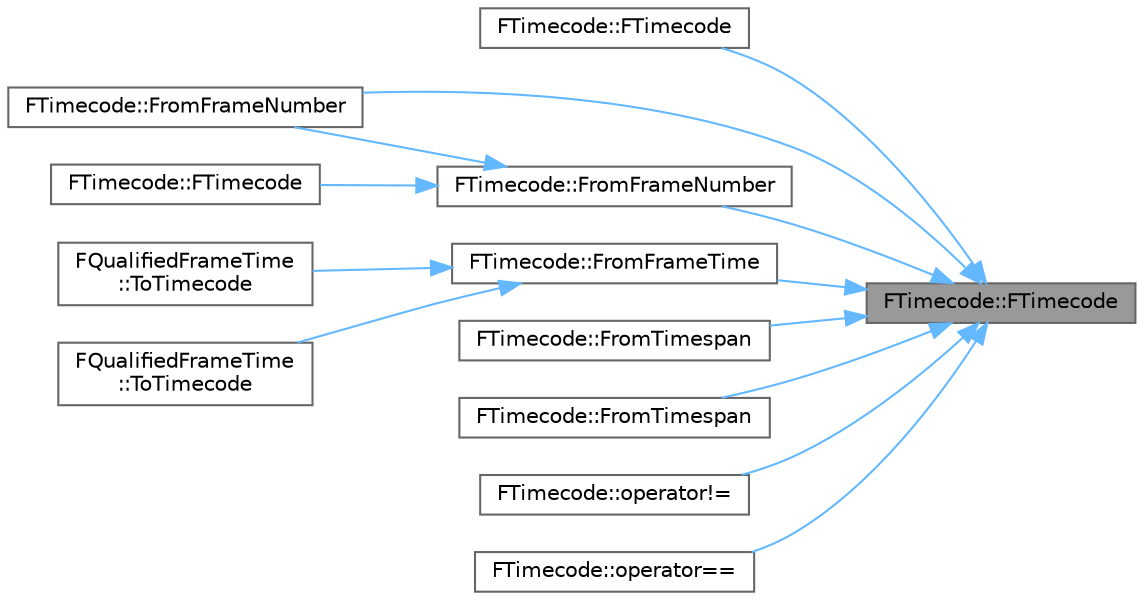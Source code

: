 digraph "FTimecode::FTimecode"
{
 // INTERACTIVE_SVG=YES
 // LATEX_PDF_SIZE
  bgcolor="transparent";
  edge [fontname=Helvetica,fontsize=10,labelfontname=Helvetica,labelfontsize=10];
  node [fontname=Helvetica,fontsize=10,shape=box,height=0.2,width=0.4];
  rankdir="RL";
  Node1 [id="Node000001",label="FTimecode::FTimecode",height=0.2,width=0.4,color="gray40", fillcolor="grey60", style="filled", fontcolor="black",tooltip="Default construction for UObject purposes."];
  Node1 -> Node2 [id="edge1_Node000001_Node000002",dir="back",color="steelblue1",style="solid",tooltip=" "];
  Node2 [id="Node000002",label="FTimecode::FTimecode",height=0.2,width=0.4,color="grey40", fillcolor="white", style="filled",URL="$da/d69/structFTimecode.html#a162e26d67d937d57a6f16dc78d16eca9",tooltip="User construction from a time in seconds."];
  Node1 -> Node3 [id="edge2_Node000001_Node000003",dir="back",color="steelblue1",style="solid",tooltip=" "];
  Node3 [id="Node000003",label="FTimecode::FromFrameNumber",height=0.2,width=0.4,color="grey40", fillcolor="white", style="filled",URL="$da/d69/structFTimecode.html#a25214cb7d8d27a1cd2cec9df33074e45",tooltip="Create a FTimecode from a specific frame number at the given frame rate."];
  Node1 -> Node4 [id="edge3_Node000001_Node000004",dir="back",color="steelblue1",style="solid",tooltip=" "];
  Node4 [id="Node000004",label="FTimecode::FromFrameNumber",height=0.2,width=0.4,color="grey40", fillcolor="white", style="filled",URL="$da/d69/structFTimecode.html#abc0b2f2f171951feeaf393c8c071553d",tooltip="Create a FTimecode from a specific frame number at the given frame rate."];
  Node4 -> Node5 [id="edge4_Node000004_Node000005",dir="back",color="steelblue1",style="solid",tooltip=" "];
  Node5 [id="Node000005",label="FTimecode::FTimecode",height=0.2,width=0.4,color="grey40", fillcolor="white", style="filled",URL="$da/d69/structFTimecode.html#ac4ddf92ea080b5e7aed4797baf9072d4",tooltip="User construction from a time in seconds."];
  Node4 -> Node3 [id="edge5_Node000004_Node000003",dir="back",color="steelblue1",style="solid",tooltip=" "];
  Node1 -> Node6 [id="edge6_Node000001_Node000006",dir="back",color="steelblue1",style="solid",tooltip=" "];
  Node6 [id="Node000006",label="FTimecode::FromFrameTime",height=0.2,width=0.4,color="grey40", fillcolor="white", style="filled",URL="$da/d69/structFTimecode.html#a5fe776c8ded64d71c5f37b6143debd6d",tooltip="Create a FTimecode from a specific frame time at the given frame rate."];
  Node6 -> Node7 [id="edge7_Node000006_Node000007",dir="back",color="steelblue1",style="solid",tooltip=" "];
  Node7 [id="Node000007",label="FQualifiedFrameTime\l::ToTimecode",height=0.2,width=0.4,color="grey40", fillcolor="white", style="filled",URL="$d4/df1/structFQualifiedFrameTime.html#abe84fec24d8741b3a89d4b54062e84c6",tooltip="Create an FTimecode from this qualified frame time."];
  Node6 -> Node8 [id="edge8_Node000006_Node000008",dir="back",color="steelblue1",style="solid",tooltip=" "];
  Node8 [id="Node000008",label="FQualifiedFrameTime\l::ToTimecode",height=0.2,width=0.4,color="grey40", fillcolor="white", style="filled",URL="$d4/df1/structFQualifiedFrameTime.html#a68b3c8200e9805fadfc6d5f4e9d5805a",tooltip="Create an FTimecode from this qualified frame time."];
  Node1 -> Node9 [id="edge9_Node000001_Node000009",dir="back",color="steelblue1",style="solid",tooltip=" "];
  Node9 [id="Node000009",label="FTimecode::FromTimespan",height=0.2,width=0.4,color="grey40", fillcolor="white", style="filled",URL="$da/d69/structFTimecode.html#abbd54c0af1b7968d82dbae64b6869f75",tooltip="Create a FTimecode from a timespan at the given frame rate."];
  Node1 -> Node10 [id="edge10_Node000001_Node000010",dir="back",color="steelblue1",style="solid",tooltip=" "];
  Node10 [id="Node000010",label="FTimecode::FromTimespan",height=0.2,width=0.4,color="grey40", fillcolor="white", style="filled",URL="$da/d69/structFTimecode.html#a1265f03bd06c98b5eafb2f5afe83dfc3",tooltip="Create a FTimecode from a timespan at the given frame rate."];
  Node1 -> Node11 [id="edge11_Node000001_Node000011",dir="back",color="steelblue1",style="solid",tooltip=" "];
  Node11 [id="Node000011",label="FTimecode::operator!=",height=0.2,width=0.4,color="grey40", fillcolor="white", style="filled",URL="$da/d69/structFTimecode.html#a89f22d3e7dff35dd0ce17ffba4bf5266",tooltip=" "];
  Node1 -> Node12 [id="edge12_Node000001_Node000012",dir="back",color="steelblue1",style="solid",tooltip=" "];
  Node12 [id="Node000012",label="FTimecode::operator==",height=0.2,width=0.4,color="grey40", fillcolor="white", style="filled",URL="$da/d69/structFTimecode.html#a91be2e3453efd8e91a62d5f701993b14",tooltip=" "];
}
